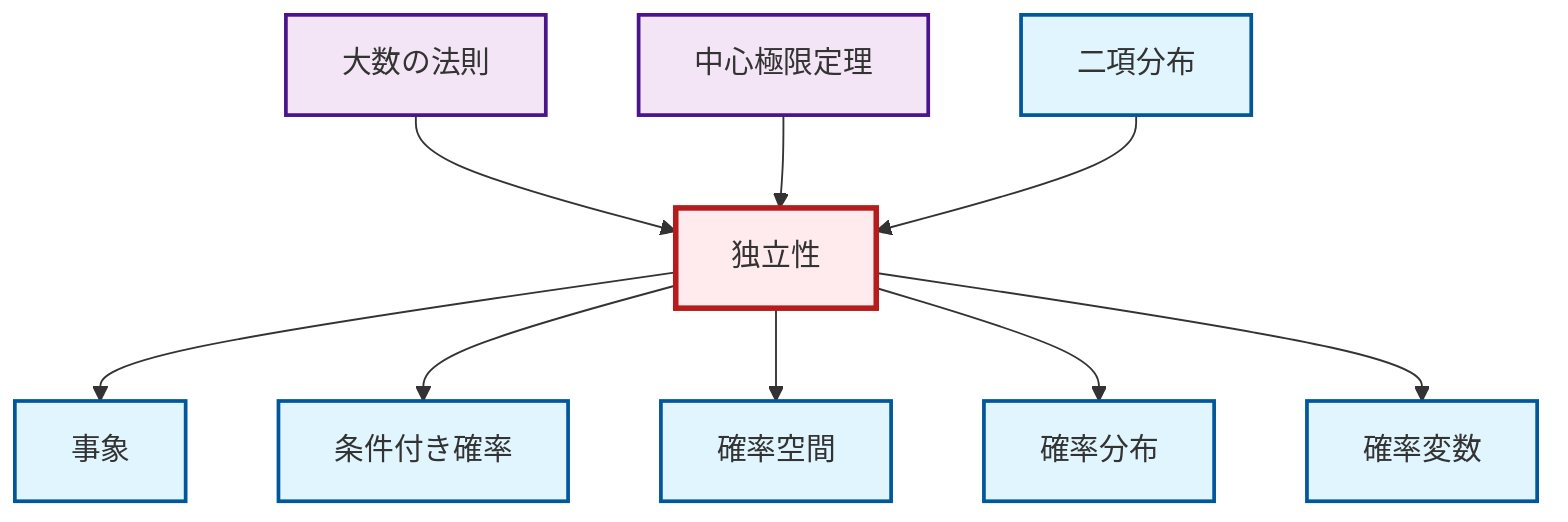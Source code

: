 graph TD
    classDef definition fill:#e1f5fe,stroke:#01579b,stroke-width:2px
    classDef theorem fill:#f3e5f5,stroke:#4a148c,stroke-width:2px
    classDef axiom fill:#fff3e0,stroke:#e65100,stroke-width:2px
    classDef example fill:#e8f5e9,stroke:#1b5e20,stroke-width:2px
    classDef current fill:#ffebee,stroke:#b71c1c,stroke-width:3px
    thm-central-limit["中心極限定理"]:::theorem
    def-event["事象"]:::definition
    def-conditional-probability["条件付き確率"]:::definition
    thm-law-of-large-numbers["大数の法則"]:::theorem
    def-independence["独立性"]:::definition
    def-random-variable["確率変数"]:::definition
    def-probability-space["確率空間"]:::definition
    def-binomial-distribution["二項分布"]:::definition
    def-probability-distribution["確率分布"]:::definition
    def-independence --> def-event
    thm-law-of-large-numbers --> def-independence
    def-independence --> def-conditional-probability
    def-independence --> def-probability-space
    thm-central-limit --> def-independence
    def-independence --> def-probability-distribution
    def-independence --> def-random-variable
    def-binomial-distribution --> def-independence
    class def-independence current